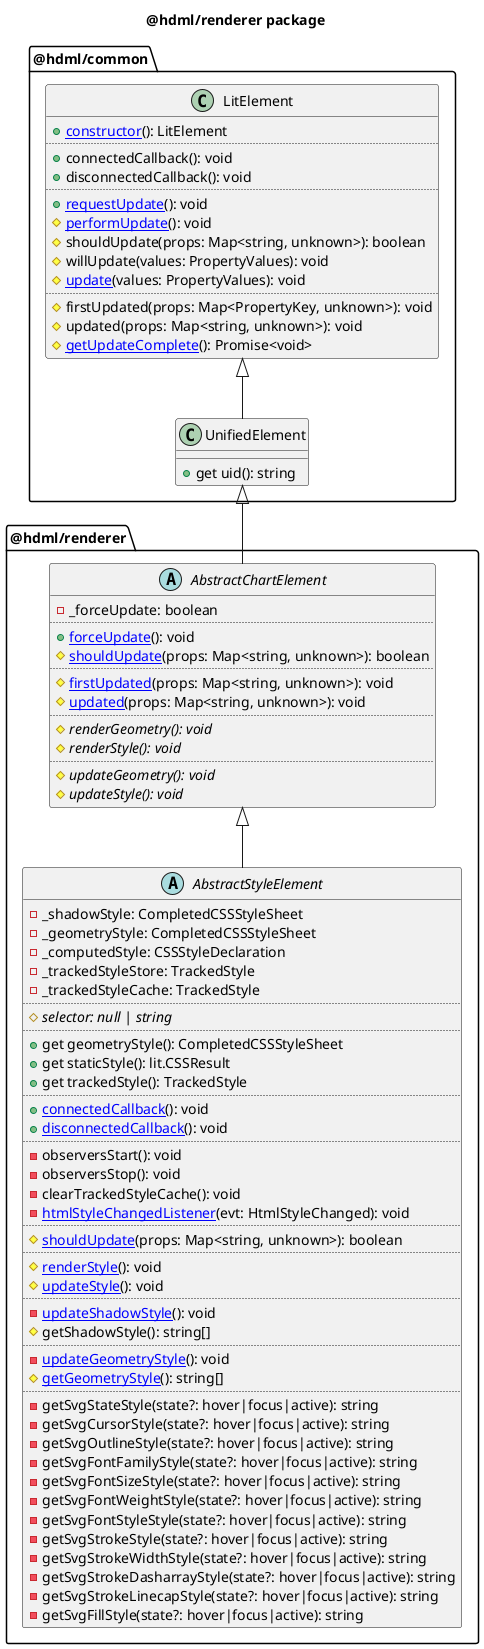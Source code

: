 @startuml package
  title @hdml/renderer package

  package "@hdml/common" as common {
    class LitElement [[https://lit.dev/docs/api/LitElement/]] {
      +[[./LitElement_constructor.svg constructor]](): LitElement
      ..
      +connectedCallback(): void
      +disconnectedCallback(): void
      ..
      +[[./LitElement_requestUpdate.svg requestUpdate]](): void
      #[[./LitElement_performUpdate.svg performUpdate]](): void
      #shouldUpdate(props: Map<string, unknown>): boolean
      #willUpdate(values: PropertyValues): void
      #[[./LitElement_update.svg update]](values: PropertyValues): void
      ..
      #firstUpdated(props: Map<PropertyKey, unknown>): void
      #updated(props: Map<string, unknown>): void
      #[[./LitElement_getUpdateComplete.svg getUpdateComplete]](): Promise<void>
    }

    class UnifiedElement extends LitElement {
      +get uid(): string
    }
  }

  package "@hdml/renderer" as renderer {
    ' enum TickStyles {
    '   +"text"
    '   +"rect"
    '   +"ellipse"
    ' }

    ' enum CurveTypes {
    '   +"natural"
    '   +"linear"
    '   +"cubic"
    '   +"step"
    '   +"bezier"
    '   +"basis"
    '   +"cardinal"
    '   +"catmull-rom"
    ' }

    ' enum CurveBezierTangents {
    '   +"horizontal"
    '   +"vertical"
    ' }

    ' enum CurveCubicMonotonicity {
    '   +"x"
    '   +"y"
    ' }

    ' enum CurveStepChanges {
    '   +"before"
    '   +"middle"
    '   +"after"
    ' }

    ' interface TrackedStyle {
    '   ..size..
    '   +width: number
    '   +height: number
    '   ..position..
    '   +top: number
    '   +left: number
    '   ..paddings..
    '   +paddingTop: number
    '   +paddingRight: number
    '   +paddingBottom: number
    '   +paddingLeft: number
    '   ..cursor..
    '   +cursor: string
    '   ..line width..
    '   +lineWidth: number
    '   +lineWidthActive: number
    '   +lineWidthFocus: number
    '   +lineWidthHover: number
    '   ..line color..
    '   +lineColor: string
    '   +lineColorActive: string
    '   +lineColorFocus: string
    '   +lineColorHover: string
    '   ..line style..
    '   +lineStyle: string
    '   +lineStyleActive: string
    '   +lineStyleFocus: string
    '   +lineStyleHover: string
    '   ..fill color (background)..
    '   +fillColor: string
    '   +fillColorActive: string
    '   +fillColorFocus: string
    '   +fillColorHover: string
    '   ..font family..
    '   +fontFamily: string
    '   +fontFamilyActive: string
    '   +fontFamilyFocus: string
    '   +fontFamilyHover: string
    '   ..font size..
    '   +fontSize: string
    '   +fontSizeActive: string
    '   +fontSizeFocus: string
    '   +fontSizeHover: string
    '   ..font weight..
    '   +fontWeight: string
    '   +fontWeightActive: string
    '   +fontWeightFocus: string
    '   +fontWeightHover: string
    '   ..font style..
    '   +fontStyle: string
    '   +fontStyleActive: string
    '   +fontStyleFocus: string
    '   +fontStyleHover: string
    '   ..tick style..
    '   +tickStyle: TickStyles
    '   +tickWidth: number
    '   +tickHeight: number
    '   ..curve style..
    '   +curveType: CurveTypes
    '   +curveBasisBeta: number [0..1]
    '   +curveBezierTangents: CurveBezierTangents
    '   +curveCardinalTension: number [0..1]
    '   +curveCatmullRomAlpha: number [0..1]
    '   +curveCubicMonotonicity: CurveCubicMonotonicity
    '   +curveStepChange: CurveStepChanges
    ' }
    ' TrackedStyle -- TickStyles
    ' TrackedStyle -- CurveTypes
    ' TrackedStyle -- CurveBezierTangents
    ' TrackedStyle -- CurveCubicMonotonicity
    ' TrackedStyle -- CurveStepChanges

    ' abstract class AbstractChartElement {
    '   -_view: null | HdmlViewElement
    '   -_ssheet: CompletedCSSStyleSheet
    '   -_styles: CSSStyleDeclaration
    '   -_cache: null | TrackedStyles
    '   -_stored: TrackedStyles
    '   ..
    '   #{abstract} geometrySelector: null | string
    '   ..
    '   +get view(): null | HdmlViewElement
    '   +get styles(): CSSStyleDeclaration
    '   +get tracked(): TrackedStyles
    '   +get stored(): TrackedStyles
    '   ..
    '   +constructor(): AbstractChartElement
    '   ..
    '   +connectedCallback(): void
    '   +disconnectedCallback(): void
    '   +shouldUpdate(props: Map<string, unknown>): boolean
    '   ..
    '   #firstUpdated(props: Map<PropertyKey, unknown>): void
    '   #updated(props: Map<string, unknown>): void
    '   #resetStylesheets(sheets: CSSStyleSheet[]): void
    '   #updateStyles(): void
    '   ..
    '   #{abstract} renderGeometry(): void
    '   #{abstract} updateGeometry(): void
    '   ..
    '   -stylesChangedListener(): void
    '   -getStaticStyles(): lit.CSSResult
    ' }
    ' UnifiedElement <|-- AbstractChartElement
    ' AbstractChartElement *-- TrackedStyle

    abstract class AbstractChartElement {
      -_forceUpdate: boolean
      ..
      +[[./AbstractChartElement_forceUpdate.svg forceUpdate]](): void
      #[[./AbstractChartElement_shouldUpdate.svg shouldUpdate]](props: Map<string, unknown>): boolean
      ..
      #[[./AbstractChartElement_firstUpdated.svg firstUpdated]](props: Map<string, unknown>): void
      #[[./AbstractChartElement_updated.svg updated]](props: Map<string, unknown>): void
      ..
      #{abstract} renderGeometry(): void
      #{abstract} renderStyle(): void
      ..
      #{abstract} updateGeometry(): void
      #{abstract} updateStyle(): void
    }
    UnifiedElement <|-- AbstractChartElement

    abstract class AbstractStyleElement {
      -_shadowStyle: CompletedCSSStyleSheet
      -_geometryStyle: CompletedCSSStyleSheet
      -_computedStyle: CSSStyleDeclaration
      -_trackedStyleStore: TrackedStyle
      -_trackedStyleCache: TrackedStyle
      ..
      #{abstract} selector: null | string
      ..
      +get geometryStyle(): CompletedCSSStyleSheet
      +get staticStyle(): lit.CSSResult
      +get trackedStyle(): TrackedStyle
      ..
      +[[./AbstractStyleElement_connectedCallback.svg connectedCallback]](): void
      +[[./AbstractStyleElement_disconnectedCallback.svg disconnectedCallback]](): void
      ..
      -observersStart(): void
      -observersStop(): void
      -clearTrackedStyleCache(): void
      -[[./AbstractStyleElement_htmlStyleChangedListener.svg htmlStyleChangedListener]](evt: HtmlStyleChanged): void
      ..
      #[[./AbstractStyleElement_shouldUpdate.svg shouldUpdate]](props: Map<string, unknown>): boolean
      ..
      #[[./AbstractStyleElement_renderStyle.svg renderStyle]](): void
      #[[./AbstractStyleElement_updateStyle.svg updateStyle]](): void
      ..
      -[[./AbstractStyleElement_updateShadowStyle.svg updateShadowStyle]](): void
      #getShadowStyle(): string[]
      ..
      -[[./AbstractStyleElement_updateGeometryStyle.svg updateGeometryStyle]](): void
      #[[./AbstractStyleElement_getGeometryStyle.svg getGeometryStyle]](): string[]
      ..
      -getSvgStateStyle(state?: hover|focus|active): string
      -getSvgCursorStyle(state?: hover|focus|active): string
      -getSvgOutlineStyle(state?: hover|focus|active): string
      -getSvgFontFamilyStyle(state?: hover|focus|active): string
      -getSvgFontSizeStyle(state?: hover|focus|active): string
      -getSvgFontWeightStyle(state?: hover|focus|active): string
      -getSvgFontStyleStyle(state?: hover|focus|active): string
      -getSvgStrokeStyle(state?: hover|focus|active): string
      -getSvgStrokeWidthStyle(state?: hover|focus|active): string
      -getSvgStrokeDasharrayStyle(state?: hover|focus|active): string
      -getSvgStrokeLinecapStyle(state?: hover|focus|active): string
      -getSvgFillStyle(state?: hover|focus|active): string
    }
    AbstractChartElement <|-- AbstractStyleElement
  }
@enduml

@startuml LitElement_constructor
  title LitElement#constructor()

  start
    :[[./LitElement_requestUpdate.svg this.requestUpdate()]] ]
  end
@enduml

@startuml LitElement_requestUpdate
  title LitElement#requestUpdate()

  start
    :Adding request to the queue,\nasync dequeue.|
    :[[./LitElement_performUpdate.svg this.performUpdate()]] ]
  end
@enduml

@startuml LitElement_performUpdate
  title LitElement#performUpdate()

  start

    group Update
      if (this.shouldUpdate()) then (yes)
        :this.willUpdate()]
        :[[./LitElement_update.svg this.update()]] ]
      endif
    end group

    group PostUpdate
      if (!this.hasUpdated) then (yes)
        :this.firstUpdated()]
      endif
      :this.updated()]
      :[[./LitElement_getUpdateComplete.svg this.getUpdateComplete()]] ]
    end group

  end
@enduml

@startuml LitElement_update
  title LitElement#update()

  start
    :Reflects property values to attributes.]
    :this.render()]
  end
@enduml

@startuml LitElement_getUpdateComplete
  title LitElement#getUpdateComplete()

  start
    :resolve(this.updateComplete)]
  end
@enduml

@startuml AbstractChartElement_forceUpdate
  title AbstractChartElement#forceUpdate()

  start
    :this._forceUpdate = true]
    :this.[[./LitElement_requestUpdate.svg requestUpdate]]()]
  end
@enduml

@startuml AbstractChartElement_shouldUpdate
  title AbstractChartElement#shouldUpdate()

  start
    if (this._forceUpdate === true) then (yes)
      :res = true]
    else (no)
      :res = false]
    endif
    :this._forceUpdate = false]
    :return res/
  end
@enduml

@startuml AbstractChartElement_firstUpdated
  title AbstractChartElement#firstUpdated()

  start
    :setTimeout(this.renderGeometry)]
    :setTimeout(this.renderStyle)]
  end
@enduml

@startuml AbstractChartElement_updated
  title AbstractChartElement#updated()

  start
    :setTimeout(this.updateStyles)]
    :setTimeout(this.updateGeometry)]
    :this.dispatchEvent("HdmlElementUpdated")]
  end
@enduml

@startuml AbstractStyleElement_connectedCallback
  title AbstractStyleElement#connectedCallback()

  start
    :super.connectedCallback()]
    :window.addEventListener("HtmlStyleUpdated", this.[[./AbstractStyleElement_htmlStyleChangedListener.svg htmlStyleChangedListener]])]
    :this.observersStart()]
  end
@enduml

@startuml AbstractStyleElement_disconnectedCallback
  title AbstractStyleElement#disconnectedCallback()

  start
    :super.disconnectedCallback()]
    :window.removeEventListener("HtmlStyleUpdated", this.[[./AbstractStyleElement_htmlStyleChangedListener.svg htmlStyleChangedListener]])]
    :this.observersStop()]
  end
@enduml

@startuml AbstractStyleElement_htmlStyleChangedListener
  title AbstractStyleElement#htmlStyleChangedListener()

  start
    :this.clearTrackedStyleCache()]
    :this.[[./AbstractChartElement_forceUpdate.svg forceUpdate]]()]
  end
@enduml

@startuml AbstractStyleElement_shouldUpdate
  title AbstractStyleElement#shouldUpdate()

  start
    if (this._trackedStyleCache !== this._trackedStyleStore) then (yes)
      :return true/
    else (no)
      :return super.[[./AbstractChartElement_shouldUpdate.svg shouldUpdate]]() /
    endif
  end
@enduml

@startuml AbstractStyleElement_renderStyle
  title AbstractStyleElement#renderStyle()

  start
    :lit.adoptStyles(this.renderRoot, [this.staticStyle, ...this._shadowStyle])]
  end
@enduml

@startuml AbstractStyleElement_updateStyle
  title AbstractStyleElement#updateStyle()

  start
    :this._trackedStyleStore = ...this._trackedStyleCache]
    :this.[[./AbstractStyleElement_updateShadowStyle.svg updateShadowStyle]]()]
    :this.[[./AbstractStyleElement_updateGeometryStyle.svg updateGeometryStyle]]()]
  end
@enduml

@startuml AbstractStyleElement_updateShadowStyle
  title AbstractStyleElement#updateShadowStyle()

  start
    :styles = this.getShadowStyle()]
    while (i = this._shadowStyle.cssRules.length - 1; i >= 0; i--)
      :this._shadowStyle.deleteRule(i)]
    endwhile
    while (styles.forEach(rule))
      :this._shadowStyle.insertRule(rule)]
    endwhile
  end
@enduml

@startuml AbstractStyleElement_updateGeometryStyle
  title AbstractStyleElement#updateGeometryStyle()

  start
    :styles = this.[[./AbstractStyleElement_getGeometryStyle.svg getGeometryStyle]]()]
    while (i = this.geometryStyle.cssRules.length - 1; i >= 0; i--)
      :this.geometryStyle.deleteRule(i)]
    endwhile
    while (styles.forEach(rule))
      :this.geometryStyle.insertRule(rule)]
    endwhile
  end
@enduml

@startuml AbstractStyleElement_getGeometryStyle
  title AbstractStyleElement#getGeometryStyle()

  start
    :default = getSvgStateStyle()]
    :active = getSvgStateStyle("active")]
    :focus = getSvgStateStyle("focus")]
    :hover = getSvgStateStyle("hover")]
    :return [default, active, focus, hover] /
  end
@enduml